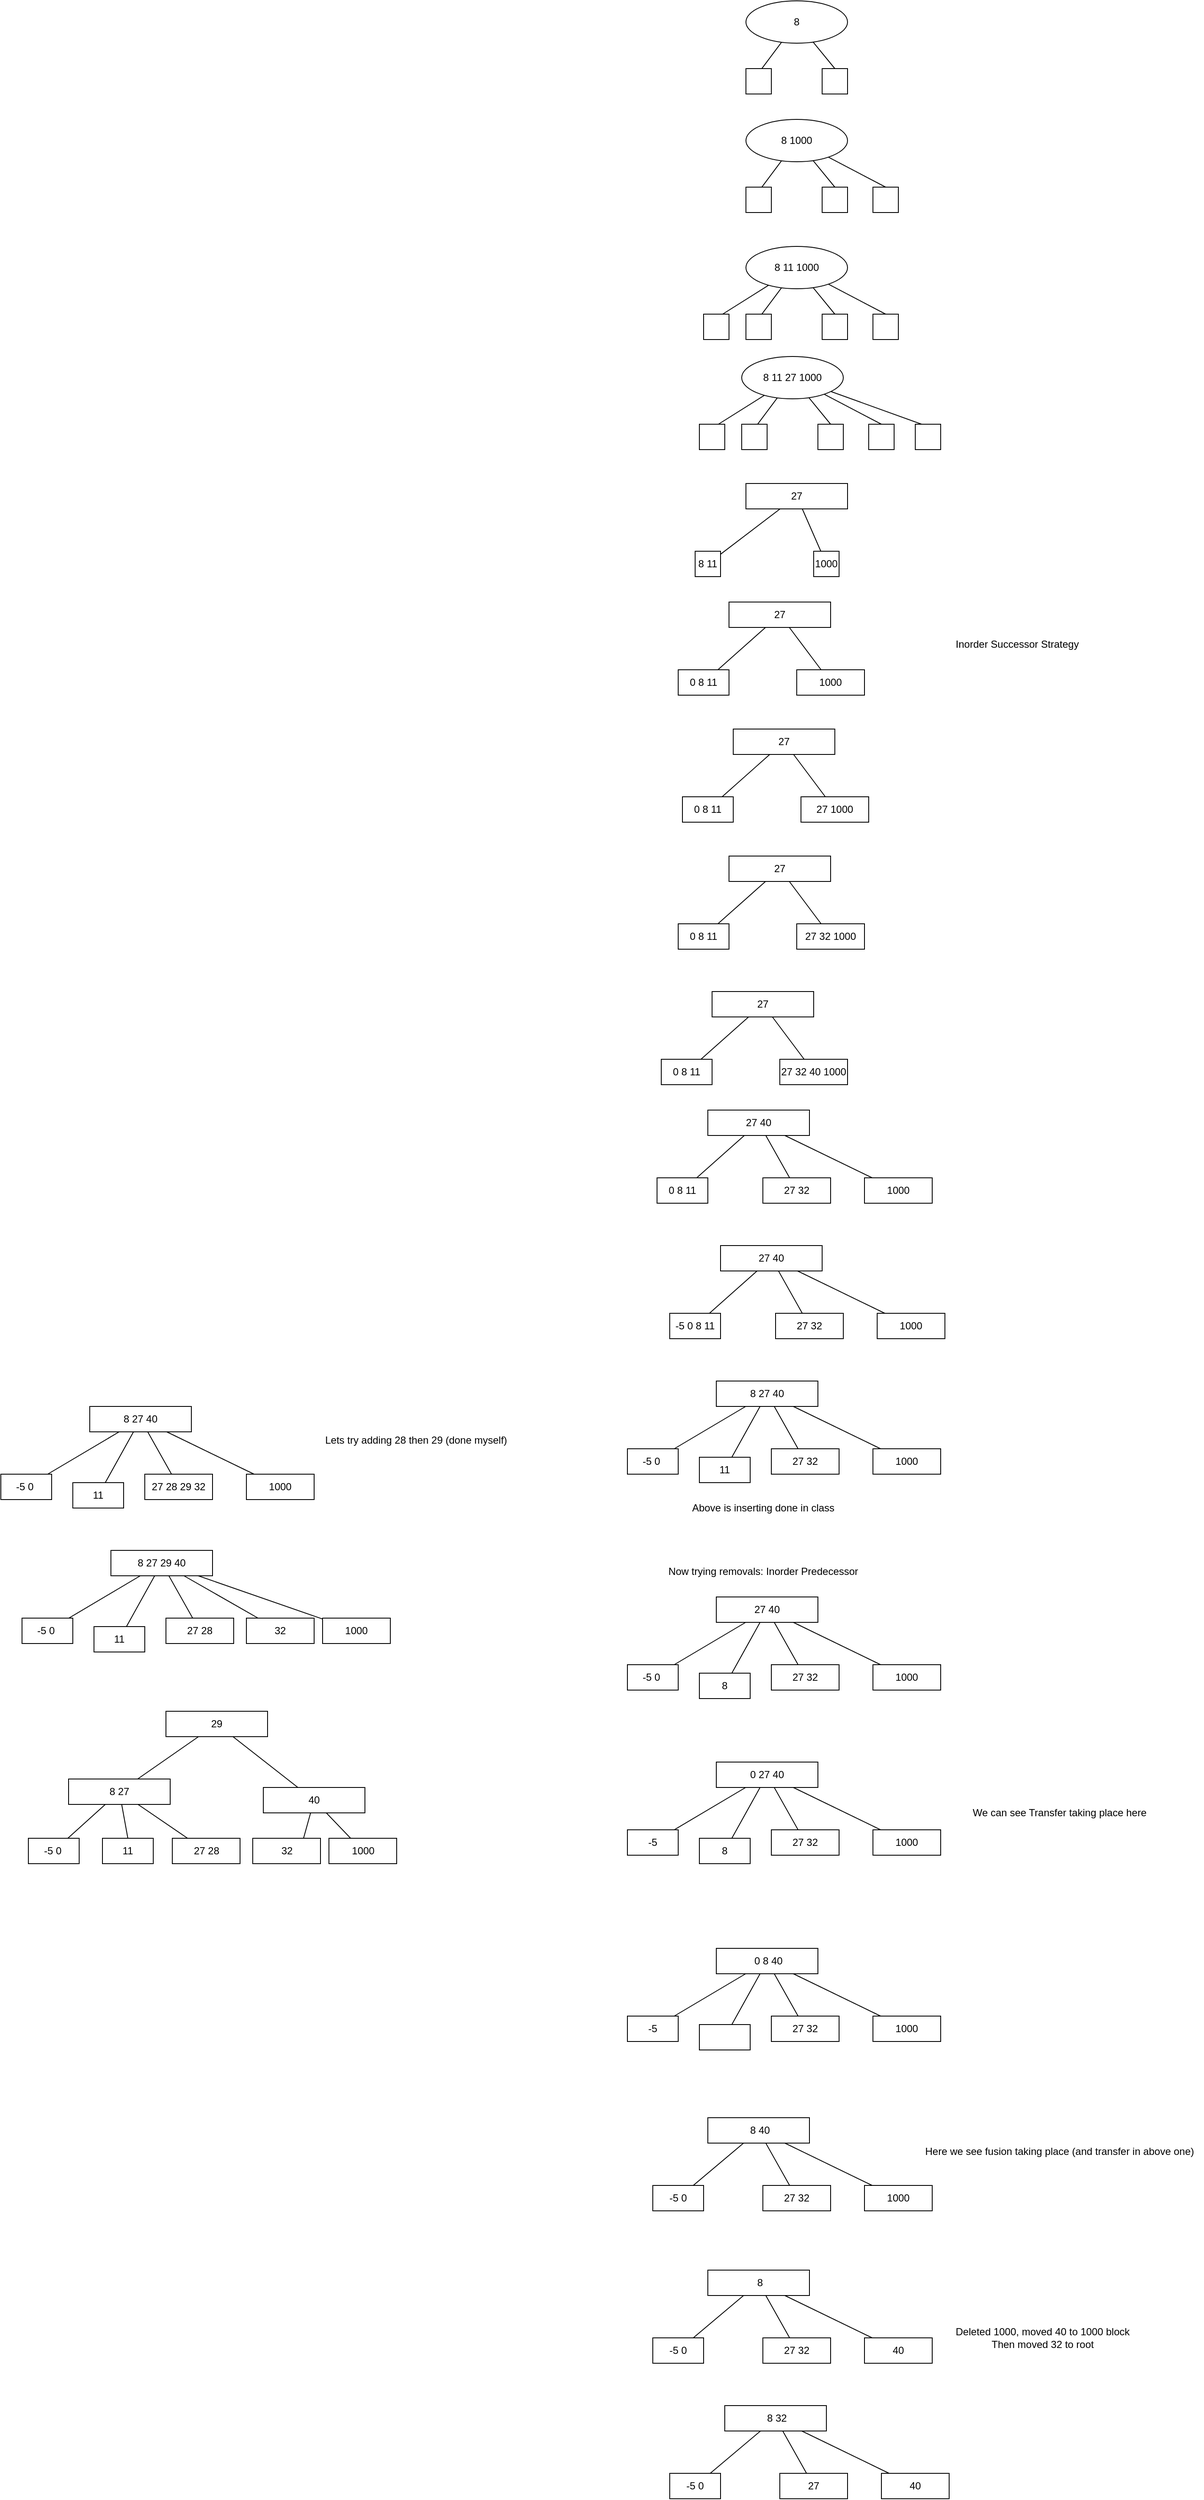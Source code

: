 <mxfile version="20.8.16" type="device"><diagram name="Page-1" id="3WEKPW0528CHYn8OSYg-"><mxGraphModel dx="2950" dy="1242" grid="1" gridSize="10" guides="1" tooltips="1" connect="1" arrows="1" fold="1" page="1" pageScale="1" pageWidth="850" pageHeight="1100" math="0" shadow="0"><root><mxCell id="0"/><mxCell id="1" parent="0"/><mxCell id="mr3P0wBSTVpi53AMZrWZ-4" style="rounded=0;orthogonalLoop=1;jettySize=auto;html=1;endArrow=none;endFill=0;" edge="1" parent="1" source="mr3P0wBSTVpi53AMZrWZ-1"><mxGeometry relative="1" as="geometry"><mxPoint x="227.896" y="321.138" as="targetPoint"/></mxGeometry></mxCell><mxCell id="mr3P0wBSTVpi53AMZrWZ-7" style="edgeStyle=none;rounded=0;orthogonalLoop=1;jettySize=auto;html=1;entryX=0.5;entryY=0;entryDx=0;entryDy=0;endArrow=none;endFill=0;" edge="1" parent="1" source="mr3P0wBSTVpi53AMZrWZ-1" target="mr3P0wBSTVpi53AMZrWZ-6"><mxGeometry relative="1" as="geometry"/></mxCell><mxCell id="mr3P0wBSTVpi53AMZrWZ-1" value="8" style="ellipse;whiteSpace=wrap;html=1;" vertex="1" parent="1"><mxGeometry x="210" y="240" width="120" height="50" as="geometry"/></mxCell><mxCell id="mr3P0wBSTVpi53AMZrWZ-5" value="" style="rounded=0;whiteSpace=wrap;html=1;" vertex="1" parent="1"><mxGeometry x="210" y="320" width="30" height="30" as="geometry"/></mxCell><mxCell id="mr3P0wBSTVpi53AMZrWZ-6" value="" style="rounded=0;whiteSpace=wrap;html=1;" vertex="1" parent="1"><mxGeometry x="300" y="320" width="30" height="30" as="geometry"/></mxCell><mxCell id="mr3P0wBSTVpi53AMZrWZ-9" style="rounded=0;orthogonalLoop=1;jettySize=auto;html=1;endArrow=none;endFill=0;" edge="1" parent="1" source="mr3P0wBSTVpi53AMZrWZ-11"><mxGeometry relative="1" as="geometry"><mxPoint x="227.896" y="461.138" as="targetPoint"/></mxGeometry></mxCell><mxCell id="mr3P0wBSTVpi53AMZrWZ-10" style="edgeStyle=none;rounded=0;orthogonalLoop=1;jettySize=auto;html=1;entryX=0.5;entryY=0;entryDx=0;entryDy=0;endArrow=none;endFill=0;" edge="1" parent="1" source="mr3P0wBSTVpi53AMZrWZ-11" target="mr3P0wBSTVpi53AMZrWZ-13"><mxGeometry relative="1" as="geometry"/></mxCell><mxCell id="mr3P0wBSTVpi53AMZrWZ-15" style="edgeStyle=none;rounded=0;orthogonalLoop=1;jettySize=auto;html=1;entryX=0.5;entryY=0;entryDx=0;entryDy=0;endArrow=none;endFill=0;" edge="1" parent="1" source="mr3P0wBSTVpi53AMZrWZ-11" target="mr3P0wBSTVpi53AMZrWZ-14"><mxGeometry relative="1" as="geometry"/></mxCell><mxCell id="mr3P0wBSTVpi53AMZrWZ-11" value="8 1000" style="ellipse;whiteSpace=wrap;html=1;" vertex="1" parent="1"><mxGeometry x="210" y="380" width="120" height="50" as="geometry"/></mxCell><mxCell id="mr3P0wBSTVpi53AMZrWZ-12" value="" style="rounded=0;whiteSpace=wrap;html=1;" vertex="1" parent="1"><mxGeometry x="210" y="460" width="30" height="30" as="geometry"/></mxCell><mxCell id="mr3P0wBSTVpi53AMZrWZ-13" value="" style="rounded=0;whiteSpace=wrap;html=1;" vertex="1" parent="1"><mxGeometry x="300" y="460" width="30" height="30" as="geometry"/></mxCell><mxCell id="mr3P0wBSTVpi53AMZrWZ-14" value="" style="rounded=0;whiteSpace=wrap;html=1;" vertex="1" parent="1"><mxGeometry x="360" y="460" width="30" height="30" as="geometry"/></mxCell><mxCell id="mr3P0wBSTVpi53AMZrWZ-22" style="rounded=0;orthogonalLoop=1;jettySize=auto;html=1;endArrow=none;endFill=0;" edge="1" parent="1" source="mr3P0wBSTVpi53AMZrWZ-25"><mxGeometry relative="1" as="geometry"><mxPoint x="227.896" y="611.138" as="targetPoint"/></mxGeometry></mxCell><mxCell id="mr3P0wBSTVpi53AMZrWZ-23" style="edgeStyle=none;rounded=0;orthogonalLoop=1;jettySize=auto;html=1;entryX=0.5;entryY=0;entryDx=0;entryDy=0;endArrow=none;endFill=0;" edge="1" parent="1" source="mr3P0wBSTVpi53AMZrWZ-25" target="mr3P0wBSTVpi53AMZrWZ-27"><mxGeometry relative="1" as="geometry"/></mxCell><mxCell id="mr3P0wBSTVpi53AMZrWZ-24" style="edgeStyle=none;rounded=0;orthogonalLoop=1;jettySize=auto;html=1;entryX=0.5;entryY=0;entryDx=0;entryDy=0;endArrow=none;endFill=0;" edge="1" parent="1" source="mr3P0wBSTVpi53AMZrWZ-25" target="mr3P0wBSTVpi53AMZrWZ-28"><mxGeometry relative="1" as="geometry"/></mxCell><mxCell id="mr3P0wBSTVpi53AMZrWZ-30" style="edgeStyle=none;rounded=0;orthogonalLoop=1;jettySize=auto;html=1;entryX=0.75;entryY=0;entryDx=0;entryDy=0;endArrow=none;endFill=0;" edge="1" parent="1" source="mr3P0wBSTVpi53AMZrWZ-25" target="mr3P0wBSTVpi53AMZrWZ-29"><mxGeometry relative="1" as="geometry"/></mxCell><mxCell id="mr3P0wBSTVpi53AMZrWZ-25" value="8 11 1000" style="ellipse;whiteSpace=wrap;html=1;" vertex="1" parent="1"><mxGeometry x="210" y="530" width="120" height="50" as="geometry"/></mxCell><mxCell id="mr3P0wBSTVpi53AMZrWZ-26" value="" style="rounded=0;whiteSpace=wrap;html=1;" vertex="1" parent="1"><mxGeometry x="210" y="610" width="30" height="30" as="geometry"/></mxCell><mxCell id="mr3P0wBSTVpi53AMZrWZ-27" value="" style="rounded=0;whiteSpace=wrap;html=1;" vertex="1" parent="1"><mxGeometry x="300" y="610" width="30" height="30" as="geometry"/></mxCell><mxCell id="mr3P0wBSTVpi53AMZrWZ-28" value="" style="rounded=0;whiteSpace=wrap;html=1;" vertex="1" parent="1"><mxGeometry x="360" y="610" width="30" height="30" as="geometry"/></mxCell><mxCell id="mr3P0wBSTVpi53AMZrWZ-29" value="" style="rounded=0;whiteSpace=wrap;html=1;" vertex="1" parent="1"><mxGeometry x="160" y="610" width="30" height="30" as="geometry"/></mxCell><mxCell id="mr3P0wBSTVpi53AMZrWZ-31" style="rounded=0;orthogonalLoop=1;jettySize=auto;html=1;endArrow=none;endFill=0;" edge="1" parent="1" source="mr3P0wBSTVpi53AMZrWZ-35"><mxGeometry relative="1" as="geometry"><mxPoint x="222.896" y="741.138" as="targetPoint"/></mxGeometry></mxCell><mxCell id="mr3P0wBSTVpi53AMZrWZ-32" style="edgeStyle=none;rounded=0;orthogonalLoop=1;jettySize=auto;html=1;entryX=0.5;entryY=0;entryDx=0;entryDy=0;endArrow=none;endFill=0;" edge="1" parent="1" source="mr3P0wBSTVpi53AMZrWZ-35" target="mr3P0wBSTVpi53AMZrWZ-37"><mxGeometry relative="1" as="geometry"/></mxCell><mxCell id="mr3P0wBSTVpi53AMZrWZ-33" style="edgeStyle=none;rounded=0;orthogonalLoop=1;jettySize=auto;html=1;entryX=0.5;entryY=0;entryDx=0;entryDy=0;endArrow=none;endFill=0;" edge="1" parent="1" source="mr3P0wBSTVpi53AMZrWZ-35" target="mr3P0wBSTVpi53AMZrWZ-38"><mxGeometry relative="1" as="geometry"/></mxCell><mxCell id="mr3P0wBSTVpi53AMZrWZ-34" style="edgeStyle=none;rounded=0;orthogonalLoop=1;jettySize=auto;html=1;entryX=0.75;entryY=0;entryDx=0;entryDy=0;endArrow=none;endFill=0;" edge="1" parent="1" source="mr3P0wBSTVpi53AMZrWZ-35" target="mr3P0wBSTVpi53AMZrWZ-39"><mxGeometry relative="1" as="geometry"/></mxCell><mxCell id="mr3P0wBSTVpi53AMZrWZ-41" style="edgeStyle=none;rounded=0;orthogonalLoop=1;jettySize=auto;html=1;endArrow=none;endFill=0;entryX=0.25;entryY=0;entryDx=0;entryDy=0;" edge="1" parent="1" source="mr3P0wBSTVpi53AMZrWZ-35" target="mr3P0wBSTVpi53AMZrWZ-40"><mxGeometry relative="1" as="geometry"><mxPoint x="390" y="700" as="targetPoint"/></mxGeometry></mxCell><mxCell id="mr3P0wBSTVpi53AMZrWZ-35" value="8 11 27 1000" style="ellipse;whiteSpace=wrap;html=1;" vertex="1" parent="1"><mxGeometry x="205" y="660" width="120" height="50" as="geometry"/></mxCell><mxCell id="mr3P0wBSTVpi53AMZrWZ-36" value="" style="rounded=0;whiteSpace=wrap;html=1;" vertex="1" parent="1"><mxGeometry x="205" y="740" width="30" height="30" as="geometry"/></mxCell><mxCell id="mr3P0wBSTVpi53AMZrWZ-37" value="" style="rounded=0;whiteSpace=wrap;html=1;" vertex="1" parent="1"><mxGeometry x="295" y="740" width="30" height="30" as="geometry"/></mxCell><mxCell id="mr3P0wBSTVpi53AMZrWZ-38" value="" style="rounded=0;whiteSpace=wrap;html=1;" vertex="1" parent="1"><mxGeometry x="355" y="740" width="30" height="30" as="geometry"/></mxCell><mxCell id="mr3P0wBSTVpi53AMZrWZ-39" value="" style="rounded=0;whiteSpace=wrap;html=1;" vertex="1" parent="1"><mxGeometry x="155" y="740" width="30" height="30" as="geometry"/></mxCell><mxCell id="mr3P0wBSTVpi53AMZrWZ-40" value="" style="rounded=0;whiteSpace=wrap;html=1;" vertex="1" parent="1"><mxGeometry x="410" y="740" width="30" height="30" as="geometry"/></mxCell><mxCell id="mr3P0wBSTVpi53AMZrWZ-56" style="edgeStyle=none;rounded=0;orthogonalLoop=1;jettySize=auto;html=1;endArrow=none;endFill=0;" edge="1" parent="1" source="mr3P0wBSTVpi53AMZrWZ-48" target="mr3P0wBSTVpi53AMZrWZ-53"><mxGeometry relative="1" as="geometry"/></mxCell><mxCell id="mr3P0wBSTVpi53AMZrWZ-48" value="1000" style="rounded=0;whiteSpace=wrap;html=1;" vertex="1" parent="1"><mxGeometry x="290" y="890" width="30" height="30" as="geometry"/></mxCell><mxCell id="mr3P0wBSTVpi53AMZrWZ-54" style="edgeStyle=none;rounded=0;orthogonalLoop=1;jettySize=auto;html=1;endArrow=none;endFill=0;" edge="1" parent="1" source="mr3P0wBSTVpi53AMZrWZ-51" target="mr3P0wBSTVpi53AMZrWZ-53"><mxGeometry relative="1" as="geometry"/></mxCell><mxCell id="mr3P0wBSTVpi53AMZrWZ-51" value="8 11" style="rounded=0;whiteSpace=wrap;html=1;" vertex="1" parent="1"><mxGeometry x="150" y="890" width="30" height="30" as="geometry"/></mxCell><mxCell id="mr3P0wBSTVpi53AMZrWZ-53" value="27" style="rounded=0;whiteSpace=wrap;html=1;" vertex="1" parent="1"><mxGeometry x="210" y="810" width="120" height="30" as="geometry"/></mxCell><mxCell id="mr3P0wBSTVpi53AMZrWZ-55" style="edgeStyle=none;rounded=0;orthogonalLoop=1;jettySize=auto;html=1;exitX=0;exitY=0.25;exitDx=0;exitDy=0;endArrow=none;endFill=0;" edge="1" parent="1" source="mr3P0wBSTVpi53AMZrWZ-48" target="mr3P0wBSTVpi53AMZrWZ-48"><mxGeometry relative="1" as="geometry"/></mxCell><mxCell id="mr3P0wBSTVpi53AMZrWZ-57" style="edgeStyle=none;rounded=0;orthogonalLoop=1;jettySize=auto;html=1;endArrow=none;endFill=0;" edge="1" parent="1" source="mr3P0wBSTVpi53AMZrWZ-58" target="mr3P0wBSTVpi53AMZrWZ-61"><mxGeometry relative="1" as="geometry"/></mxCell><mxCell id="mr3P0wBSTVpi53AMZrWZ-58" value="1000" style="rounded=0;whiteSpace=wrap;html=1;" vertex="1" parent="1"><mxGeometry x="270" y="1030" width="80" height="30" as="geometry"/></mxCell><mxCell id="mr3P0wBSTVpi53AMZrWZ-59" style="edgeStyle=none;rounded=0;orthogonalLoop=1;jettySize=auto;html=1;endArrow=none;endFill=0;" edge="1" parent="1" source="mr3P0wBSTVpi53AMZrWZ-60" target="mr3P0wBSTVpi53AMZrWZ-61"><mxGeometry relative="1" as="geometry"/></mxCell><mxCell id="mr3P0wBSTVpi53AMZrWZ-60" value="0 8 11" style="rounded=0;whiteSpace=wrap;html=1;" vertex="1" parent="1"><mxGeometry x="130" y="1030" width="60" height="30" as="geometry"/></mxCell><mxCell id="mr3P0wBSTVpi53AMZrWZ-61" value="27" style="rounded=0;whiteSpace=wrap;html=1;" vertex="1" parent="1"><mxGeometry x="190" y="950" width="120" height="30" as="geometry"/></mxCell><mxCell id="mr3P0wBSTVpi53AMZrWZ-62" style="edgeStyle=none;rounded=0;orthogonalLoop=1;jettySize=auto;html=1;exitX=0;exitY=0.25;exitDx=0;exitDy=0;endArrow=none;endFill=0;" edge="1" parent="1" source="mr3P0wBSTVpi53AMZrWZ-58" target="mr3P0wBSTVpi53AMZrWZ-58"><mxGeometry relative="1" as="geometry"/></mxCell><mxCell id="mr3P0wBSTVpi53AMZrWZ-63" value="Inorder Successor Strategy" style="text;html=1;align=center;verticalAlign=middle;resizable=0;points=[];autosize=1;strokeColor=none;fillColor=none;" vertex="1" parent="1"><mxGeometry x="445" y="985" width="170" height="30" as="geometry"/></mxCell><mxCell id="mr3P0wBSTVpi53AMZrWZ-64" style="edgeStyle=none;rounded=0;orthogonalLoop=1;jettySize=auto;html=1;endArrow=none;endFill=0;" edge="1" parent="1" source="mr3P0wBSTVpi53AMZrWZ-65" target="mr3P0wBSTVpi53AMZrWZ-68"><mxGeometry relative="1" as="geometry"/></mxCell><mxCell id="mr3P0wBSTVpi53AMZrWZ-65" value="27 1000" style="rounded=0;whiteSpace=wrap;html=1;" vertex="1" parent="1"><mxGeometry x="275" y="1180" width="80" height="30" as="geometry"/></mxCell><mxCell id="mr3P0wBSTVpi53AMZrWZ-66" style="edgeStyle=none;rounded=0;orthogonalLoop=1;jettySize=auto;html=1;endArrow=none;endFill=0;" edge="1" parent="1" source="mr3P0wBSTVpi53AMZrWZ-67" target="mr3P0wBSTVpi53AMZrWZ-68"><mxGeometry relative="1" as="geometry"/></mxCell><mxCell id="mr3P0wBSTVpi53AMZrWZ-67" value="0 8 11" style="rounded=0;whiteSpace=wrap;html=1;" vertex="1" parent="1"><mxGeometry x="135" y="1180" width="60" height="30" as="geometry"/></mxCell><mxCell id="mr3P0wBSTVpi53AMZrWZ-68" value="27" style="rounded=0;whiteSpace=wrap;html=1;" vertex="1" parent="1"><mxGeometry x="195" y="1100" width="120" height="30" as="geometry"/></mxCell><mxCell id="mr3P0wBSTVpi53AMZrWZ-69" style="edgeStyle=none;rounded=0;orthogonalLoop=1;jettySize=auto;html=1;exitX=0;exitY=0.25;exitDx=0;exitDy=0;endArrow=none;endFill=0;" edge="1" parent="1" source="mr3P0wBSTVpi53AMZrWZ-65" target="mr3P0wBSTVpi53AMZrWZ-65"><mxGeometry relative="1" as="geometry"/></mxCell><mxCell id="mr3P0wBSTVpi53AMZrWZ-70" style="edgeStyle=none;rounded=0;orthogonalLoop=1;jettySize=auto;html=1;endArrow=none;endFill=0;" edge="1" parent="1" source="mr3P0wBSTVpi53AMZrWZ-71" target="mr3P0wBSTVpi53AMZrWZ-74"><mxGeometry relative="1" as="geometry"/></mxCell><mxCell id="mr3P0wBSTVpi53AMZrWZ-71" value="27 32 1000" style="rounded=0;whiteSpace=wrap;html=1;" vertex="1" parent="1"><mxGeometry x="270" y="1330" width="80" height="30" as="geometry"/></mxCell><mxCell id="mr3P0wBSTVpi53AMZrWZ-72" style="edgeStyle=none;rounded=0;orthogonalLoop=1;jettySize=auto;html=1;endArrow=none;endFill=0;" edge="1" parent="1" source="mr3P0wBSTVpi53AMZrWZ-73" target="mr3P0wBSTVpi53AMZrWZ-74"><mxGeometry relative="1" as="geometry"/></mxCell><mxCell id="mr3P0wBSTVpi53AMZrWZ-73" value="0 8 11" style="rounded=0;whiteSpace=wrap;html=1;" vertex="1" parent="1"><mxGeometry x="130" y="1330" width="60" height="30" as="geometry"/></mxCell><mxCell id="mr3P0wBSTVpi53AMZrWZ-74" value="27" style="rounded=0;whiteSpace=wrap;html=1;" vertex="1" parent="1"><mxGeometry x="190" y="1250" width="120" height="30" as="geometry"/></mxCell><mxCell id="mr3P0wBSTVpi53AMZrWZ-75" style="edgeStyle=none;rounded=0;orthogonalLoop=1;jettySize=auto;html=1;exitX=0;exitY=0.25;exitDx=0;exitDy=0;endArrow=none;endFill=0;" edge="1" parent="1" source="mr3P0wBSTVpi53AMZrWZ-71" target="mr3P0wBSTVpi53AMZrWZ-71"><mxGeometry relative="1" as="geometry"/></mxCell><mxCell id="mr3P0wBSTVpi53AMZrWZ-81" style="edgeStyle=none;rounded=0;orthogonalLoop=1;jettySize=auto;html=1;endArrow=none;endFill=0;" edge="1" parent="1" source="mr3P0wBSTVpi53AMZrWZ-82" target="mr3P0wBSTVpi53AMZrWZ-85"><mxGeometry relative="1" as="geometry"/></mxCell><mxCell id="mr3P0wBSTVpi53AMZrWZ-82" value="27 32 40 1000" style="rounded=0;whiteSpace=wrap;html=1;" vertex="1" parent="1"><mxGeometry x="250" y="1490" width="80" height="30" as="geometry"/></mxCell><mxCell id="mr3P0wBSTVpi53AMZrWZ-83" style="edgeStyle=none;rounded=0;orthogonalLoop=1;jettySize=auto;html=1;endArrow=none;endFill=0;" edge="1" parent="1" source="mr3P0wBSTVpi53AMZrWZ-84" target="mr3P0wBSTVpi53AMZrWZ-85"><mxGeometry relative="1" as="geometry"/></mxCell><mxCell id="mr3P0wBSTVpi53AMZrWZ-84" value="0 8 11" style="rounded=0;whiteSpace=wrap;html=1;" vertex="1" parent="1"><mxGeometry x="110" y="1490" width="60" height="30" as="geometry"/></mxCell><mxCell id="mr3P0wBSTVpi53AMZrWZ-85" value="27" style="rounded=0;whiteSpace=wrap;html=1;" vertex="1" parent="1"><mxGeometry x="170" y="1410" width="120" height="30" as="geometry"/></mxCell><mxCell id="mr3P0wBSTVpi53AMZrWZ-86" style="edgeStyle=none;rounded=0;orthogonalLoop=1;jettySize=auto;html=1;exitX=0;exitY=0.25;exitDx=0;exitDy=0;endArrow=none;endFill=0;" edge="1" parent="1" source="mr3P0wBSTVpi53AMZrWZ-82" target="mr3P0wBSTVpi53AMZrWZ-82"><mxGeometry relative="1" as="geometry"/></mxCell><mxCell id="mr3P0wBSTVpi53AMZrWZ-93" style="edgeStyle=none;rounded=0;orthogonalLoop=1;jettySize=auto;html=1;endArrow=none;endFill=0;" edge="1" parent="1" source="mr3P0wBSTVpi53AMZrWZ-94" target="mr3P0wBSTVpi53AMZrWZ-97"><mxGeometry relative="1" as="geometry"/></mxCell><mxCell id="mr3P0wBSTVpi53AMZrWZ-94" value="27 32" style="rounded=0;whiteSpace=wrap;html=1;" vertex="1" parent="1"><mxGeometry x="230" y="1630" width="80" height="30" as="geometry"/></mxCell><mxCell id="mr3P0wBSTVpi53AMZrWZ-95" style="edgeStyle=none;rounded=0;orthogonalLoop=1;jettySize=auto;html=1;endArrow=none;endFill=0;" edge="1" parent="1" source="mr3P0wBSTVpi53AMZrWZ-96" target="mr3P0wBSTVpi53AMZrWZ-97"><mxGeometry relative="1" as="geometry"/></mxCell><mxCell id="mr3P0wBSTVpi53AMZrWZ-96" value="0 8 11" style="rounded=0;whiteSpace=wrap;html=1;" vertex="1" parent="1"><mxGeometry x="105" y="1630" width="60" height="30" as="geometry"/></mxCell><mxCell id="mr3P0wBSTVpi53AMZrWZ-100" style="edgeStyle=none;rounded=0;orthogonalLoop=1;jettySize=auto;html=1;endArrow=none;endFill=0;" edge="1" parent="1" source="mr3P0wBSTVpi53AMZrWZ-97" target="mr3P0wBSTVpi53AMZrWZ-99"><mxGeometry relative="1" as="geometry"/></mxCell><mxCell id="mr3P0wBSTVpi53AMZrWZ-97" value="27 40" style="rounded=0;whiteSpace=wrap;html=1;" vertex="1" parent="1"><mxGeometry x="165" y="1550" width="120" height="30" as="geometry"/></mxCell><mxCell id="mr3P0wBSTVpi53AMZrWZ-98" style="edgeStyle=none;rounded=0;orthogonalLoop=1;jettySize=auto;html=1;exitX=0;exitY=0.25;exitDx=0;exitDy=0;endArrow=none;endFill=0;" edge="1" parent="1" source="mr3P0wBSTVpi53AMZrWZ-94" target="mr3P0wBSTVpi53AMZrWZ-94"><mxGeometry relative="1" as="geometry"/></mxCell><mxCell id="mr3P0wBSTVpi53AMZrWZ-99" value="1000" style="rounded=0;whiteSpace=wrap;html=1;" vertex="1" parent="1"><mxGeometry x="350" y="1630" width="80" height="30" as="geometry"/></mxCell><mxCell id="mr3P0wBSTVpi53AMZrWZ-101" style="edgeStyle=none;rounded=0;orthogonalLoop=1;jettySize=auto;html=1;endArrow=none;endFill=0;" edge="1" parent="1" source="mr3P0wBSTVpi53AMZrWZ-102" target="mr3P0wBSTVpi53AMZrWZ-106"><mxGeometry relative="1" as="geometry"/></mxCell><mxCell id="mr3P0wBSTVpi53AMZrWZ-102" value="27 32" style="rounded=0;whiteSpace=wrap;html=1;" vertex="1" parent="1"><mxGeometry x="245" y="1790" width="80" height="30" as="geometry"/></mxCell><mxCell id="mr3P0wBSTVpi53AMZrWZ-103" style="edgeStyle=none;rounded=0;orthogonalLoop=1;jettySize=auto;html=1;endArrow=none;endFill=0;" edge="1" parent="1" source="mr3P0wBSTVpi53AMZrWZ-104" target="mr3P0wBSTVpi53AMZrWZ-106"><mxGeometry relative="1" as="geometry"/></mxCell><mxCell id="mr3P0wBSTVpi53AMZrWZ-104" value="-5 0 8 11" style="rounded=0;whiteSpace=wrap;html=1;" vertex="1" parent="1"><mxGeometry x="120" y="1790" width="60" height="30" as="geometry"/></mxCell><mxCell id="mr3P0wBSTVpi53AMZrWZ-105" style="edgeStyle=none;rounded=0;orthogonalLoop=1;jettySize=auto;html=1;endArrow=none;endFill=0;" edge="1" parent="1" source="mr3P0wBSTVpi53AMZrWZ-106" target="mr3P0wBSTVpi53AMZrWZ-108"><mxGeometry relative="1" as="geometry"/></mxCell><mxCell id="mr3P0wBSTVpi53AMZrWZ-106" value="27 40" style="rounded=0;whiteSpace=wrap;html=1;" vertex="1" parent="1"><mxGeometry x="180" y="1710" width="120" height="30" as="geometry"/></mxCell><mxCell id="mr3P0wBSTVpi53AMZrWZ-107" style="edgeStyle=none;rounded=0;orthogonalLoop=1;jettySize=auto;html=1;exitX=0;exitY=0.25;exitDx=0;exitDy=0;endArrow=none;endFill=0;" edge="1" parent="1" source="mr3P0wBSTVpi53AMZrWZ-102" target="mr3P0wBSTVpi53AMZrWZ-102"><mxGeometry relative="1" as="geometry"/></mxCell><mxCell id="mr3P0wBSTVpi53AMZrWZ-108" value="1000" style="rounded=0;whiteSpace=wrap;html=1;" vertex="1" parent="1"><mxGeometry x="365" y="1790" width="80" height="30" as="geometry"/></mxCell><mxCell id="mr3P0wBSTVpi53AMZrWZ-109" style="edgeStyle=none;rounded=0;orthogonalLoop=1;jettySize=auto;html=1;endArrow=none;endFill=0;" edge="1" parent="1" source="mr3P0wBSTVpi53AMZrWZ-110" target="mr3P0wBSTVpi53AMZrWZ-114"><mxGeometry relative="1" as="geometry"/></mxCell><mxCell id="mr3P0wBSTVpi53AMZrWZ-110" value="27 32" style="rounded=0;whiteSpace=wrap;html=1;" vertex="1" parent="1"><mxGeometry x="240" y="1950" width="80" height="30" as="geometry"/></mxCell><mxCell id="mr3P0wBSTVpi53AMZrWZ-111" style="edgeStyle=none;rounded=0;orthogonalLoop=1;jettySize=auto;html=1;endArrow=none;endFill=0;" edge="1" parent="1" source="mr3P0wBSTVpi53AMZrWZ-112" target="mr3P0wBSTVpi53AMZrWZ-114"><mxGeometry relative="1" as="geometry"/></mxCell><mxCell id="mr3P0wBSTVpi53AMZrWZ-112" value="-5 0&amp;nbsp;" style="rounded=0;whiteSpace=wrap;html=1;" vertex="1" parent="1"><mxGeometry x="70" y="1950" width="60" height="30" as="geometry"/></mxCell><mxCell id="mr3P0wBSTVpi53AMZrWZ-113" style="edgeStyle=none;rounded=0;orthogonalLoop=1;jettySize=auto;html=1;endArrow=none;endFill=0;" edge="1" parent="1" source="mr3P0wBSTVpi53AMZrWZ-114" target="mr3P0wBSTVpi53AMZrWZ-116"><mxGeometry relative="1" as="geometry"/></mxCell><mxCell id="mr3P0wBSTVpi53AMZrWZ-114" value="8 27 40" style="rounded=0;whiteSpace=wrap;html=1;" vertex="1" parent="1"><mxGeometry x="175" y="1870" width="120" height="30" as="geometry"/></mxCell><mxCell id="mr3P0wBSTVpi53AMZrWZ-115" style="edgeStyle=none;rounded=0;orthogonalLoop=1;jettySize=auto;html=1;exitX=0;exitY=0.25;exitDx=0;exitDy=0;endArrow=none;endFill=0;" edge="1" parent="1" source="mr3P0wBSTVpi53AMZrWZ-110" target="mr3P0wBSTVpi53AMZrWZ-110"><mxGeometry relative="1" as="geometry"/></mxCell><mxCell id="mr3P0wBSTVpi53AMZrWZ-116" value="1000" style="rounded=0;whiteSpace=wrap;html=1;" vertex="1" parent="1"><mxGeometry x="360" y="1950" width="80" height="30" as="geometry"/></mxCell><mxCell id="mr3P0wBSTVpi53AMZrWZ-119" style="edgeStyle=none;rounded=0;orthogonalLoop=1;jettySize=auto;html=1;endArrow=none;endFill=0;" edge="1" parent="1" source="mr3P0wBSTVpi53AMZrWZ-117" target="mr3P0wBSTVpi53AMZrWZ-114"><mxGeometry relative="1" as="geometry"/></mxCell><mxCell id="mr3P0wBSTVpi53AMZrWZ-117" value="11" style="rounded=0;whiteSpace=wrap;html=1;" vertex="1" parent="1"><mxGeometry x="155" y="1960" width="60" height="30" as="geometry"/></mxCell><mxCell id="mr3P0wBSTVpi53AMZrWZ-120" style="edgeStyle=none;rounded=0;orthogonalLoop=1;jettySize=auto;html=1;endArrow=none;endFill=0;" edge="1" parent="1" source="mr3P0wBSTVpi53AMZrWZ-121" target="mr3P0wBSTVpi53AMZrWZ-125"><mxGeometry relative="1" as="geometry"/></mxCell><mxCell id="mr3P0wBSTVpi53AMZrWZ-121" value="27 28 29 32" style="rounded=0;whiteSpace=wrap;html=1;" vertex="1" parent="1"><mxGeometry x="-500" y="1980" width="80" height="30" as="geometry"/></mxCell><mxCell id="mr3P0wBSTVpi53AMZrWZ-122" style="edgeStyle=none;rounded=0;orthogonalLoop=1;jettySize=auto;html=1;endArrow=none;endFill=0;" edge="1" parent="1" source="mr3P0wBSTVpi53AMZrWZ-123" target="mr3P0wBSTVpi53AMZrWZ-125"><mxGeometry relative="1" as="geometry"/></mxCell><mxCell id="mr3P0wBSTVpi53AMZrWZ-123" value="-5 0&amp;nbsp;" style="rounded=0;whiteSpace=wrap;html=1;" vertex="1" parent="1"><mxGeometry x="-670" y="1980" width="60" height="30" as="geometry"/></mxCell><mxCell id="mr3P0wBSTVpi53AMZrWZ-124" style="edgeStyle=none;rounded=0;orthogonalLoop=1;jettySize=auto;html=1;endArrow=none;endFill=0;" edge="1" parent="1" source="mr3P0wBSTVpi53AMZrWZ-125" target="mr3P0wBSTVpi53AMZrWZ-127"><mxGeometry relative="1" as="geometry"/></mxCell><mxCell id="mr3P0wBSTVpi53AMZrWZ-125" value="8 27 40" style="rounded=0;whiteSpace=wrap;html=1;" vertex="1" parent="1"><mxGeometry x="-565" y="1900" width="120" height="30" as="geometry"/></mxCell><mxCell id="mr3P0wBSTVpi53AMZrWZ-126" style="edgeStyle=none;rounded=0;orthogonalLoop=1;jettySize=auto;html=1;exitX=0;exitY=0.25;exitDx=0;exitDy=0;endArrow=none;endFill=0;" edge="1" parent="1" source="mr3P0wBSTVpi53AMZrWZ-121" target="mr3P0wBSTVpi53AMZrWZ-121"><mxGeometry relative="1" as="geometry"/></mxCell><mxCell id="mr3P0wBSTVpi53AMZrWZ-127" value="1000" style="rounded=0;whiteSpace=wrap;html=1;" vertex="1" parent="1"><mxGeometry x="-380" y="1980" width="80" height="30" as="geometry"/></mxCell><mxCell id="mr3P0wBSTVpi53AMZrWZ-128" style="edgeStyle=none;rounded=0;orthogonalLoop=1;jettySize=auto;html=1;endArrow=none;endFill=0;" edge="1" parent="1" source="mr3P0wBSTVpi53AMZrWZ-129" target="mr3P0wBSTVpi53AMZrWZ-125"><mxGeometry relative="1" as="geometry"/></mxCell><mxCell id="mr3P0wBSTVpi53AMZrWZ-129" value="11" style="rounded=0;whiteSpace=wrap;html=1;" vertex="1" parent="1"><mxGeometry x="-585" y="1990" width="60" height="30" as="geometry"/></mxCell><mxCell id="mr3P0wBSTVpi53AMZrWZ-130" value="Lets try adding 28 then 29 (done myself)" style="text;html=1;align=center;verticalAlign=middle;resizable=0;points=[];autosize=1;strokeColor=none;fillColor=none;" vertex="1" parent="1"><mxGeometry x="-300" y="1925" width="240" height="30" as="geometry"/></mxCell><mxCell id="mr3P0wBSTVpi53AMZrWZ-131" value="Above is inserting done in class" style="text;html=1;align=center;verticalAlign=middle;resizable=0;points=[];autosize=1;strokeColor=none;fillColor=none;" vertex="1" parent="1"><mxGeometry x="135" y="2005" width="190" height="30" as="geometry"/></mxCell><mxCell id="mr3P0wBSTVpi53AMZrWZ-132" style="edgeStyle=none;rounded=0;orthogonalLoop=1;jettySize=auto;html=1;endArrow=none;endFill=0;" edge="1" parent="1" source="mr3P0wBSTVpi53AMZrWZ-133" target="mr3P0wBSTVpi53AMZrWZ-137"><mxGeometry relative="1" as="geometry"/></mxCell><mxCell id="mr3P0wBSTVpi53AMZrWZ-133" value="27 28" style="rounded=0;whiteSpace=wrap;html=1;" vertex="1" parent="1"><mxGeometry x="-475" y="2150" width="80" height="30" as="geometry"/></mxCell><mxCell id="mr3P0wBSTVpi53AMZrWZ-134" style="edgeStyle=none;rounded=0;orthogonalLoop=1;jettySize=auto;html=1;endArrow=none;endFill=0;" edge="1" parent="1" source="mr3P0wBSTVpi53AMZrWZ-135" target="mr3P0wBSTVpi53AMZrWZ-137"><mxGeometry relative="1" as="geometry"/></mxCell><mxCell id="mr3P0wBSTVpi53AMZrWZ-135" value="-5 0&amp;nbsp;" style="rounded=0;whiteSpace=wrap;html=1;" vertex="1" parent="1"><mxGeometry x="-645" y="2150" width="60" height="30" as="geometry"/></mxCell><mxCell id="mr3P0wBSTVpi53AMZrWZ-136" style="edgeStyle=none;rounded=0;orthogonalLoop=1;jettySize=auto;html=1;endArrow=none;endFill=0;" edge="1" parent="1" source="mr3P0wBSTVpi53AMZrWZ-137" target="mr3P0wBSTVpi53AMZrWZ-139"><mxGeometry relative="1" as="geometry"/></mxCell><mxCell id="mr3P0wBSTVpi53AMZrWZ-143" style="edgeStyle=none;rounded=0;orthogonalLoop=1;jettySize=auto;html=1;endArrow=none;endFill=0;" edge="1" parent="1" source="mr3P0wBSTVpi53AMZrWZ-137" target="mr3P0wBSTVpi53AMZrWZ-142"><mxGeometry relative="1" as="geometry"/></mxCell><mxCell id="mr3P0wBSTVpi53AMZrWZ-137" value="8 27 29 40" style="rounded=0;whiteSpace=wrap;html=1;" vertex="1" parent="1"><mxGeometry x="-540" y="2070" width="120" height="30" as="geometry"/></mxCell><mxCell id="mr3P0wBSTVpi53AMZrWZ-138" style="edgeStyle=none;rounded=0;orthogonalLoop=1;jettySize=auto;html=1;exitX=0;exitY=0.25;exitDx=0;exitDy=0;endArrow=none;endFill=0;" edge="1" parent="1" source="mr3P0wBSTVpi53AMZrWZ-133" target="mr3P0wBSTVpi53AMZrWZ-133"><mxGeometry relative="1" as="geometry"/></mxCell><mxCell id="mr3P0wBSTVpi53AMZrWZ-139" value="1000" style="rounded=0;whiteSpace=wrap;html=1;" vertex="1" parent="1"><mxGeometry x="-290" y="2150" width="80" height="30" as="geometry"/></mxCell><mxCell id="mr3P0wBSTVpi53AMZrWZ-140" style="edgeStyle=none;rounded=0;orthogonalLoop=1;jettySize=auto;html=1;endArrow=none;endFill=0;" edge="1" parent="1" source="mr3P0wBSTVpi53AMZrWZ-141" target="mr3P0wBSTVpi53AMZrWZ-137"><mxGeometry relative="1" as="geometry"/></mxCell><mxCell id="mr3P0wBSTVpi53AMZrWZ-141" value="11" style="rounded=0;whiteSpace=wrap;html=1;" vertex="1" parent="1"><mxGeometry x="-560" y="2160" width="60" height="30" as="geometry"/></mxCell><mxCell id="mr3P0wBSTVpi53AMZrWZ-142" value="32" style="rounded=0;whiteSpace=wrap;html=1;" vertex="1" parent="1"><mxGeometry x="-380" y="2150" width="80" height="30" as="geometry"/></mxCell><mxCell id="mr3P0wBSTVpi53AMZrWZ-145" value="27 28" style="rounded=0;whiteSpace=wrap;html=1;" vertex="1" parent="1"><mxGeometry x="-467.5" y="2410" width="80" height="30" as="geometry"/></mxCell><mxCell id="mr3P0wBSTVpi53AMZrWZ-147" value="-5 0&amp;nbsp;" style="rounded=0;whiteSpace=wrap;html=1;" vertex="1" parent="1"><mxGeometry x="-637.5" y="2410" width="60" height="30" as="geometry"/></mxCell><mxCell id="mr3P0wBSTVpi53AMZrWZ-161" style="edgeStyle=none;rounded=0;orthogonalLoop=1;jettySize=auto;html=1;entryX=0.75;entryY=0;entryDx=0;entryDy=0;endArrow=none;endFill=0;" edge="1" parent="1" source="mr3P0wBSTVpi53AMZrWZ-150" target="mr3P0wBSTVpi53AMZrWZ-155"><mxGeometry relative="1" as="geometry"/></mxCell><mxCell id="mr3P0wBSTVpi53AMZrWZ-162" style="edgeStyle=none;rounded=0;orthogonalLoop=1;jettySize=auto;html=1;endArrow=none;endFill=0;" edge="1" parent="1" source="mr3P0wBSTVpi53AMZrWZ-150" target="mr3P0wBSTVpi53AMZrWZ-152"><mxGeometry relative="1" as="geometry"/></mxCell><mxCell id="mr3P0wBSTVpi53AMZrWZ-150" value="40" style="rounded=0;whiteSpace=wrap;html=1;" vertex="1" parent="1"><mxGeometry x="-360" y="2350" width="120" height="30" as="geometry"/></mxCell><mxCell id="mr3P0wBSTVpi53AMZrWZ-151" style="edgeStyle=none;rounded=0;orthogonalLoop=1;jettySize=auto;html=1;exitX=0;exitY=0.25;exitDx=0;exitDy=0;endArrow=none;endFill=0;" edge="1" parent="1" source="mr3P0wBSTVpi53AMZrWZ-145" target="mr3P0wBSTVpi53AMZrWZ-145"><mxGeometry relative="1" as="geometry"/></mxCell><mxCell id="mr3P0wBSTVpi53AMZrWZ-152" value="1000" style="rounded=0;whiteSpace=wrap;html=1;" vertex="1" parent="1"><mxGeometry x="-282.5" y="2410" width="80" height="30" as="geometry"/></mxCell><mxCell id="mr3P0wBSTVpi53AMZrWZ-154" value="11" style="rounded=0;whiteSpace=wrap;html=1;" vertex="1" parent="1"><mxGeometry x="-550" y="2410" width="60" height="30" as="geometry"/></mxCell><mxCell id="mr3P0wBSTVpi53AMZrWZ-155" value="32" style="rounded=0;whiteSpace=wrap;html=1;" vertex="1" parent="1"><mxGeometry x="-372.5" y="2410" width="80" height="30" as="geometry"/></mxCell><mxCell id="mr3P0wBSTVpi53AMZrWZ-160" style="edgeStyle=none;rounded=0;orthogonalLoop=1;jettySize=auto;html=1;endArrow=none;endFill=0;" edge="1" parent="1" source="mr3P0wBSTVpi53AMZrWZ-156" target="mr3P0wBSTVpi53AMZrWZ-150"><mxGeometry relative="1" as="geometry"/></mxCell><mxCell id="mr3P0wBSTVpi53AMZrWZ-156" value="29" style="rounded=0;whiteSpace=wrap;html=1;" vertex="1" parent="1"><mxGeometry x="-475" y="2260" width="120" height="30" as="geometry"/></mxCell><mxCell id="mr3P0wBSTVpi53AMZrWZ-159" style="edgeStyle=none;rounded=0;orthogonalLoop=1;jettySize=auto;html=1;endArrow=none;endFill=0;" edge="1" parent="1" source="mr3P0wBSTVpi53AMZrWZ-157" target="mr3P0wBSTVpi53AMZrWZ-156"><mxGeometry relative="1" as="geometry"/></mxCell><mxCell id="mr3P0wBSTVpi53AMZrWZ-163" style="edgeStyle=none;rounded=0;orthogonalLoop=1;jettySize=auto;html=1;endArrow=none;endFill=0;" edge="1" parent="1" source="mr3P0wBSTVpi53AMZrWZ-157" target="mr3P0wBSTVpi53AMZrWZ-147"><mxGeometry relative="1" as="geometry"/></mxCell><mxCell id="mr3P0wBSTVpi53AMZrWZ-164" style="edgeStyle=none;rounded=0;orthogonalLoop=1;jettySize=auto;html=1;entryX=0.5;entryY=0;entryDx=0;entryDy=0;endArrow=none;endFill=0;" edge="1" parent="1" source="mr3P0wBSTVpi53AMZrWZ-157" target="mr3P0wBSTVpi53AMZrWZ-154"><mxGeometry relative="1" as="geometry"/></mxCell><mxCell id="mr3P0wBSTVpi53AMZrWZ-165" style="edgeStyle=none;rounded=0;orthogonalLoop=1;jettySize=auto;html=1;endArrow=none;endFill=0;" edge="1" parent="1" source="mr3P0wBSTVpi53AMZrWZ-157" target="mr3P0wBSTVpi53AMZrWZ-145"><mxGeometry relative="1" as="geometry"/></mxCell><mxCell id="mr3P0wBSTVpi53AMZrWZ-157" value="8 27" style="rounded=0;whiteSpace=wrap;html=1;" vertex="1" parent="1"><mxGeometry x="-590" y="2340" width="120" height="30" as="geometry"/></mxCell><mxCell id="mr3P0wBSTVpi53AMZrWZ-166" style="edgeStyle=none;rounded=0;orthogonalLoop=1;jettySize=auto;html=1;endArrow=none;endFill=0;" edge="1" parent="1" source="mr3P0wBSTVpi53AMZrWZ-167" target="mr3P0wBSTVpi53AMZrWZ-171"><mxGeometry relative="1" as="geometry"/></mxCell><mxCell id="mr3P0wBSTVpi53AMZrWZ-167" value="27 32" style="rounded=0;whiteSpace=wrap;html=1;" vertex="1" parent="1"><mxGeometry x="240" y="2205" width="80" height="30" as="geometry"/></mxCell><mxCell id="mr3P0wBSTVpi53AMZrWZ-168" style="edgeStyle=none;rounded=0;orthogonalLoop=1;jettySize=auto;html=1;endArrow=none;endFill=0;" edge="1" parent="1" source="mr3P0wBSTVpi53AMZrWZ-169" target="mr3P0wBSTVpi53AMZrWZ-171"><mxGeometry relative="1" as="geometry"/></mxCell><mxCell id="mr3P0wBSTVpi53AMZrWZ-169" value="-5 0&amp;nbsp;" style="rounded=0;whiteSpace=wrap;html=1;" vertex="1" parent="1"><mxGeometry x="70" y="2205" width="60" height="30" as="geometry"/></mxCell><mxCell id="mr3P0wBSTVpi53AMZrWZ-170" style="edgeStyle=none;rounded=0;orthogonalLoop=1;jettySize=auto;html=1;endArrow=none;endFill=0;" edge="1" parent="1" source="mr3P0wBSTVpi53AMZrWZ-171" target="mr3P0wBSTVpi53AMZrWZ-173"><mxGeometry relative="1" as="geometry"/></mxCell><mxCell id="mr3P0wBSTVpi53AMZrWZ-171" value="27 40" style="rounded=0;whiteSpace=wrap;html=1;" vertex="1" parent="1"><mxGeometry x="175" y="2125" width="120" height="30" as="geometry"/></mxCell><mxCell id="mr3P0wBSTVpi53AMZrWZ-172" style="edgeStyle=none;rounded=0;orthogonalLoop=1;jettySize=auto;html=1;exitX=0;exitY=0.25;exitDx=0;exitDy=0;endArrow=none;endFill=0;" edge="1" parent="1" source="mr3P0wBSTVpi53AMZrWZ-167" target="mr3P0wBSTVpi53AMZrWZ-167"><mxGeometry relative="1" as="geometry"/></mxCell><mxCell id="mr3P0wBSTVpi53AMZrWZ-173" value="1000" style="rounded=0;whiteSpace=wrap;html=1;" vertex="1" parent="1"><mxGeometry x="360" y="2205" width="80" height="30" as="geometry"/></mxCell><mxCell id="mr3P0wBSTVpi53AMZrWZ-174" style="edgeStyle=none;rounded=0;orthogonalLoop=1;jettySize=auto;html=1;endArrow=none;endFill=0;" edge="1" parent="1" source="mr3P0wBSTVpi53AMZrWZ-175" target="mr3P0wBSTVpi53AMZrWZ-171"><mxGeometry relative="1" as="geometry"/></mxCell><mxCell id="mr3P0wBSTVpi53AMZrWZ-175" value="8" style="rounded=0;whiteSpace=wrap;html=1;" vertex="1" parent="1"><mxGeometry x="155" y="2215" width="60" height="30" as="geometry"/></mxCell><mxCell id="mr3P0wBSTVpi53AMZrWZ-176" value="Now trying removals: Inorder Predecessor" style="text;html=1;align=center;verticalAlign=middle;resizable=0;points=[];autosize=1;strokeColor=none;fillColor=none;" vertex="1" parent="1"><mxGeometry x="105" y="2080" width="250" height="30" as="geometry"/></mxCell><mxCell id="mr3P0wBSTVpi53AMZrWZ-177" style="edgeStyle=none;rounded=0;orthogonalLoop=1;jettySize=auto;html=1;endArrow=none;endFill=0;" edge="1" parent="1" source="mr3P0wBSTVpi53AMZrWZ-178" target="mr3P0wBSTVpi53AMZrWZ-182"><mxGeometry relative="1" as="geometry"/></mxCell><mxCell id="mr3P0wBSTVpi53AMZrWZ-178" value="27 32" style="rounded=0;whiteSpace=wrap;html=1;" vertex="1" parent="1"><mxGeometry x="240" y="2400" width="80" height="30" as="geometry"/></mxCell><mxCell id="mr3P0wBSTVpi53AMZrWZ-179" style="edgeStyle=none;rounded=0;orthogonalLoop=1;jettySize=auto;html=1;endArrow=none;endFill=0;" edge="1" parent="1" source="mr3P0wBSTVpi53AMZrWZ-180" target="mr3P0wBSTVpi53AMZrWZ-182"><mxGeometry relative="1" as="geometry"/></mxCell><mxCell id="mr3P0wBSTVpi53AMZrWZ-180" value="-5" style="rounded=0;whiteSpace=wrap;html=1;" vertex="1" parent="1"><mxGeometry x="70" y="2400" width="60" height="30" as="geometry"/></mxCell><mxCell id="mr3P0wBSTVpi53AMZrWZ-181" style="edgeStyle=none;rounded=0;orthogonalLoop=1;jettySize=auto;html=1;endArrow=none;endFill=0;" edge="1" parent="1" source="mr3P0wBSTVpi53AMZrWZ-182" target="mr3P0wBSTVpi53AMZrWZ-184"><mxGeometry relative="1" as="geometry"/></mxCell><mxCell id="mr3P0wBSTVpi53AMZrWZ-182" value="0 27 40" style="rounded=0;whiteSpace=wrap;html=1;" vertex="1" parent="1"><mxGeometry x="175" y="2320" width="120" height="30" as="geometry"/></mxCell><mxCell id="mr3P0wBSTVpi53AMZrWZ-183" style="edgeStyle=none;rounded=0;orthogonalLoop=1;jettySize=auto;html=1;exitX=0;exitY=0.25;exitDx=0;exitDy=0;endArrow=none;endFill=0;" edge="1" parent="1" source="mr3P0wBSTVpi53AMZrWZ-178" target="mr3P0wBSTVpi53AMZrWZ-178"><mxGeometry relative="1" as="geometry"/></mxCell><mxCell id="mr3P0wBSTVpi53AMZrWZ-184" value="1000" style="rounded=0;whiteSpace=wrap;html=1;" vertex="1" parent="1"><mxGeometry x="360" y="2400" width="80" height="30" as="geometry"/></mxCell><mxCell id="mr3P0wBSTVpi53AMZrWZ-185" style="edgeStyle=none;rounded=0;orthogonalLoop=1;jettySize=auto;html=1;endArrow=none;endFill=0;" edge="1" parent="1" source="mr3P0wBSTVpi53AMZrWZ-186" target="mr3P0wBSTVpi53AMZrWZ-182"><mxGeometry relative="1" as="geometry"/></mxCell><mxCell id="mr3P0wBSTVpi53AMZrWZ-186" value="8" style="rounded=0;whiteSpace=wrap;html=1;" vertex="1" parent="1"><mxGeometry x="155" y="2410" width="60" height="30" as="geometry"/></mxCell><mxCell id="mr3P0wBSTVpi53AMZrWZ-188" value="We can see Transfer taking place here" style="text;html=1;align=center;verticalAlign=middle;resizable=0;points=[];autosize=1;strokeColor=none;fillColor=none;" vertex="1" parent="1"><mxGeometry x="465" y="2365" width="230" height="30" as="geometry"/></mxCell><mxCell id="mr3P0wBSTVpi53AMZrWZ-189" style="edgeStyle=none;rounded=0;orthogonalLoop=1;jettySize=auto;html=1;endArrow=none;endFill=0;" edge="1" parent="1" source="mr3P0wBSTVpi53AMZrWZ-190" target="mr3P0wBSTVpi53AMZrWZ-194"><mxGeometry relative="1" as="geometry"/></mxCell><mxCell id="mr3P0wBSTVpi53AMZrWZ-190" value="27 32" style="rounded=0;whiteSpace=wrap;html=1;" vertex="1" parent="1"><mxGeometry x="240" y="2620" width="80" height="30" as="geometry"/></mxCell><mxCell id="mr3P0wBSTVpi53AMZrWZ-191" style="edgeStyle=none;rounded=0;orthogonalLoop=1;jettySize=auto;html=1;endArrow=none;endFill=0;" edge="1" parent="1" source="mr3P0wBSTVpi53AMZrWZ-192" target="mr3P0wBSTVpi53AMZrWZ-194"><mxGeometry relative="1" as="geometry"/></mxCell><mxCell id="mr3P0wBSTVpi53AMZrWZ-192" value="-5" style="rounded=0;whiteSpace=wrap;html=1;" vertex="1" parent="1"><mxGeometry x="70" y="2620" width="60" height="30" as="geometry"/></mxCell><mxCell id="mr3P0wBSTVpi53AMZrWZ-193" style="edgeStyle=none;rounded=0;orthogonalLoop=1;jettySize=auto;html=1;endArrow=none;endFill=0;" edge="1" parent="1" source="mr3P0wBSTVpi53AMZrWZ-194" target="mr3P0wBSTVpi53AMZrWZ-196"><mxGeometry relative="1" as="geometry"/></mxCell><mxCell id="mr3P0wBSTVpi53AMZrWZ-194" value="&amp;nbsp;0 8 40" style="rounded=0;whiteSpace=wrap;html=1;" vertex="1" parent="1"><mxGeometry x="175" y="2540" width="120" height="30" as="geometry"/></mxCell><mxCell id="mr3P0wBSTVpi53AMZrWZ-195" style="edgeStyle=none;rounded=0;orthogonalLoop=1;jettySize=auto;html=1;exitX=0;exitY=0.25;exitDx=0;exitDy=0;endArrow=none;endFill=0;" edge="1" parent="1" source="mr3P0wBSTVpi53AMZrWZ-190" target="mr3P0wBSTVpi53AMZrWZ-190"><mxGeometry relative="1" as="geometry"/></mxCell><mxCell id="mr3P0wBSTVpi53AMZrWZ-196" value="1000" style="rounded=0;whiteSpace=wrap;html=1;" vertex="1" parent="1"><mxGeometry x="360" y="2620" width="80" height="30" as="geometry"/></mxCell><mxCell id="mr3P0wBSTVpi53AMZrWZ-197" style="edgeStyle=none;rounded=0;orthogonalLoop=1;jettySize=auto;html=1;endArrow=none;endFill=0;" edge="1" parent="1" source="mr3P0wBSTVpi53AMZrWZ-198" target="mr3P0wBSTVpi53AMZrWZ-194"><mxGeometry relative="1" as="geometry"/></mxCell><mxCell id="mr3P0wBSTVpi53AMZrWZ-198" value="" style="rounded=0;whiteSpace=wrap;html=1;" vertex="1" parent="1"><mxGeometry x="155" y="2630" width="60" height="30" as="geometry"/></mxCell><mxCell id="mr3P0wBSTVpi53AMZrWZ-199" style="edgeStyle=none;rounded=0;orthogonalLoop=1;jettySize=auto;html=1;endArrow=none;endFill=0;" edge="1" parent="1" source="mr3P0wBSTVpi53AMZrWZ-200" target="mr3P0wBSTVpi53AMZrWZ-204"><mxGeometry relative="1" as="geometry"/></mxCell><mxCell id="mr3P0wBSTVpi53AMZrWZ-200" value="27 32" style="rounded=0;whiteSpace=wrap;html=1;" vertex="1" parent="1"><mxGeometry x="230" y="2820" width="80" height="30" as="geometry"/></mxCell><mxCell id="mr3P0wBSTVpi53AMZrWZ-201" style="edgeStyle=none;rounded=0;orthogonalLoop=1;jettySize=auto;html=1;endArrow=none;endFill=0;" edge="1" parent="1" source="mr3P0wBSTVpi53AMZrWZ-202" target="mr3P0wBSTVpi53AMZrWZ-204"><mxGeometry relative="1" as="geometry"/></mxCell><mxCell id="mr3P0wBSTVpi53AMZrWZ-202" value="-5 0" style="rounded=0;whiteSpace=wrap;html=1;" vertex="1" parent="1"><mxGeometry x="100" y="2820" width="60" height="30" as="geometry"/></mxCell><mxCell id="mr3P0wBSTVpi53AMZrWZ-203" style="edgeStyle=none;rounded=0;orthogonalLoop=1;jettySize=auto;html=1;endArrow=none;endFill=0;" edge="1" parent="1" source="mr3P0wBSTVpi53AMZrWZ-204" target="mr3P0wBSTVpi53AMZrWZ-206"><mxGeometry relative="1" as="geometry"/></mxCell><mxCell id="mr3P0wBSTVpi53AMZrWZ-204" value="&amp;nbsp;8 40" style="rounded=0;whiteSpace=wrap;html=1;" vertex="1" parent="1"><mxGeometry x="165" y="2740" width="120" height="30" as="geometry"/></mxCell><mxCell id="mr3P0wBSTVpi53AMZrWZ-205" style="edgeStyle=none;rounded=0;orthogonalLoop=1;jettySize=auto;html=1;exitX=0;exitY=0.25;exitDx=0;exitDy=0;endArrow=none;endFill=0;" edge="1" parent="1" source="mr3P0wBSTVpi53AMZrWZ-200" target="mr3P0wBSTVpi53AMZrWZ-200"><mxGeometry relative="1" as="geometry"/></mxCell><mxCell id="mr3P0wBSTVpi53AMZrWZ-206" value="1000" style="rounded=0;whiteSpace=wrap;html=1;" vertex="1" parent="1"><mxGeometry x="350" y="2820" width="80" height="30" as="geometry"/></mxCell><mxCell id="mr3P0wBSTVpi53AMZrWZ-209" value="Here we see fusion taking place (and transfer in above one)" style="text;html=1;align=center;verticalAlign=middle;resizable=0;points=[];autosize=1;strokeColor=none;fillColor=none;" vertex="1" parent="1"><mxGeometry x="410" y="2765" width="340" height="30" as="geometry"/></mxCell><mxCell id="mr3P0wBSTVpi53AMZrWZ-210" style="edgeStyle=none;rounded=0;orthogonalLoop=1;jettySize=auto;html=1;endArrow=none;endFill=0;" edge="1" parent="1" source="mr3P0wBSTVpi53AMZrWZ-211" target="mr3P0wBSTVpi53AMZrWZ-215"><mxGeometry relative="1" as="geometry"/></mxCell><mxCell id="mr3P0wBSTVpi53AMZrWZ-211" value="27 32" style="rounded=0;whiteSpace=wrap;html=1;" vertex="1" parent="1"><mxGeometry x="230" y="3000" width="80" height="30" as="geometry"/></mxCell><mxCell id="mr3P0wBSTVpi53AMZrWZ-212" style="edgeStyle=none;rounded=0;orthogonalLoop=1;jettySize=auto;html=1;endArrow=none;endFill=0;" edge="1" parent="1" source="mr3P0wBSTVpi53AMZrWZ-213" target="mr3P0wBSTVpi53AMZrWZ-215"><mxGeometry relative="1" as="geometry"/></mxCell><mxCell id="mr3P0wBSTVpi53AMZrWZ-213" value="-5 0" style="rounded=0;whiteSpace=wrap;html=1;" vertex="1" parent="1"><mxGeometry x="100" y="3000" width="60" height="30" as="geometry"/></mxCell><mxCell id="mr3P0wBSTVpi53AMZrWZ-214" style="edgeStyle=none;rounded=0;orthogonalLoop=1;jettySize=auto;html=1;endArrow=none;endFill=0;" edge="1" parent="1" source="mr3P0wBSTVpi53AMZrWZ-215" target="mr3P0wBSTVpi53AMZrWZ-217"><mxGeometry relative="1" as="geometry"/></mxCell><mxCell id="mr3P0wBSTVpi53AMZrWZ-215" value="&amp;nbsp;8" style="rounded=0;whiteSpace=wrap;html=1;" vertex="1" parent="1"><mxGeometry x="165" y="2920" width="120" height="30" as="geometry"/></mxCell><mxCell id="mr3P0wBSTVpi53AMZrWZ-216" style="edgeStyle=none;rounded=0;orthogonalLoop=1;jettySize=auto;html=1;exitX=0;exitY=0.25;exitDx=0;exitDy=0;endArrow=none;endFill=0;" edge="1" parent="1" source="mr3P0wBSTVpi53AMZrWZ-211" target="mr3P0wBSTVpi53AMZrWZ-211"><mxGeometry relative="1" as="geometry"/></mxCell><mxCell id="mr3P0wBSTVpi53AMZrWZ-217" value="40" style="rounded=0;whiteSpace=wrap;html=1;" vertex="1" parent="1"><mxGeometry x="350" y="3000" width="80" height="30" as="geometry"/></mxCell><mxCell id="mr3P0wBSTVpi53AMZrWZ-218" style="edgeStyle=none;rounded=0;orthogonalLoop=1;jettySize=auto;html=1;endArrow=none;endFill=0;" edge="1" parent="1" source="mr3P0wBSTVpi53AMZrWZ-219" target="mr3P0wBSTVpi53AMZrWZ-223"><mxGeometry relative="1" as="geometry"/></mxCell><mxCell id="mr3P0wBSTVpi53AMZrWZ-219" value="27" style="rounded=0;whiteSpace=wrap;html=1;" vertex="1" parent="1"><mxGeometry x="250" y="3160" width="80" height="30" as="geometry"/></mxCell><mxCell id="mr3P0wBSTVpi53AMZrWZ-220" style="edgeStyle=none;rounded=0;orthogonalLoop=1;jettySize=auto;html=1;endArrow=none;endFill=0;" edge="1" parent="1" source="mr3P0wBSTVpi53AMZrWZ-221" target="mr3P0wBSTVpi53AMZrWZ-223"><mxGeometry relative="1" as="geometry"/></mxCell><mxCell id="mr3P0wBSTVpi53AMZrWZ-221" value="-5 0" style="rounded=0;whiteSpace=wrap;html=1;" vertex="1" parent="1"><mxGeometry x="120" y="3160" width="60" height="30" as="geometry"/></mxCell><mxCell id="mr3P0wBSTVpi53AMZrWZ-222" style="edgeStyle=none;rounded=0;orthogonalLoop=1;jettySize=auto;html=1;endArrow=none;endFill=0;" edge="1" parent="1" source="mr3P0wBSTVpi53AMZrWZ-223" target="mr3P0wBSTVpi53AMZrWZ-225"><mxGeometry relative="1" as="geometry"/></mxCell><mxCell id="mr3P0wBSTVpi53AMZrWZ-223" value="&amp;nbsp;8 32" style="rounded=0;whiteSpace=wrap;html=1;" vertex="1" parent="1"><mxGeometry x="185" y="3080" width="120" height="30" as="geometry"/></mxCell><mxCell id="mr3P0wBSTVpi53AMZrWZ-224" style="edgeStyle=none;rounded=0;orthogonalLoop=1;jettySize=auto;html=1;exitX=0;exitY=0.25;exitDx=0;exitDy=0;endArrow=none;endFill=0;" edge="1" parent="1" source="mr3P0wBSTVpi53AMZrWZ-219" target="mr3P0wBSTVpi53AMZrWZ-219"><mxGeometry relative="1" as="geometry"/></mxCell><mxCell id="mr3P0wBSTVpi53AMZrWZ-225" value="40" style="rounded=0;whiteSpace=wrap;html=1;" vertex="1" parent="1"><mxGeometry x="370" y="3160" width="80" height="30" as="geometry"/></mxCell><mxCell id="mr3P0wBSTVpi53AMZrWZ-226" value="Deleted 1000, moved 40 to 1000 block&lt;br&gt;Then moved 32 to root" style="text;html=1;align=center;verticalAlign=middle;resizable=0;points=[];autosize=1;strokeColor=none;fillColor=none;" vertex="1" parent="1"><mxGeometry x="445" y="2980" width="230" height="40" as="geometry"/></mxCell></root></mxGraphModel></diagram></mxfile>
